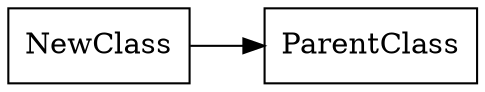 digraph concSyntax {
	rankdir=LR
	A [label="NewClass", shape=box]
	B [label="ParentClass", shape=box]
	A -> B
}